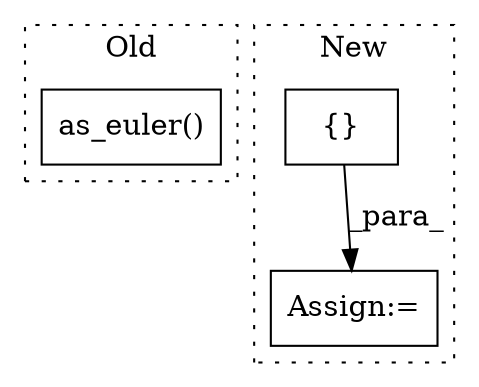 digraph G {
subgraph cluster0 {
1 [label="as_euler()" a="75" s="2381,2427" l="41,1" shape="box"];
label = "Old";
style="dotted";
}
subgraph cluster1 {
2 [label="{}" a="59" s="1830,1853" l="1,0" shape="box"];
3 [label="Assign:=" a="68" s="1818" l="3" shape="box"];
label = "New";
style="dotted";
}
2 -> 3 [label="_para_"];
}